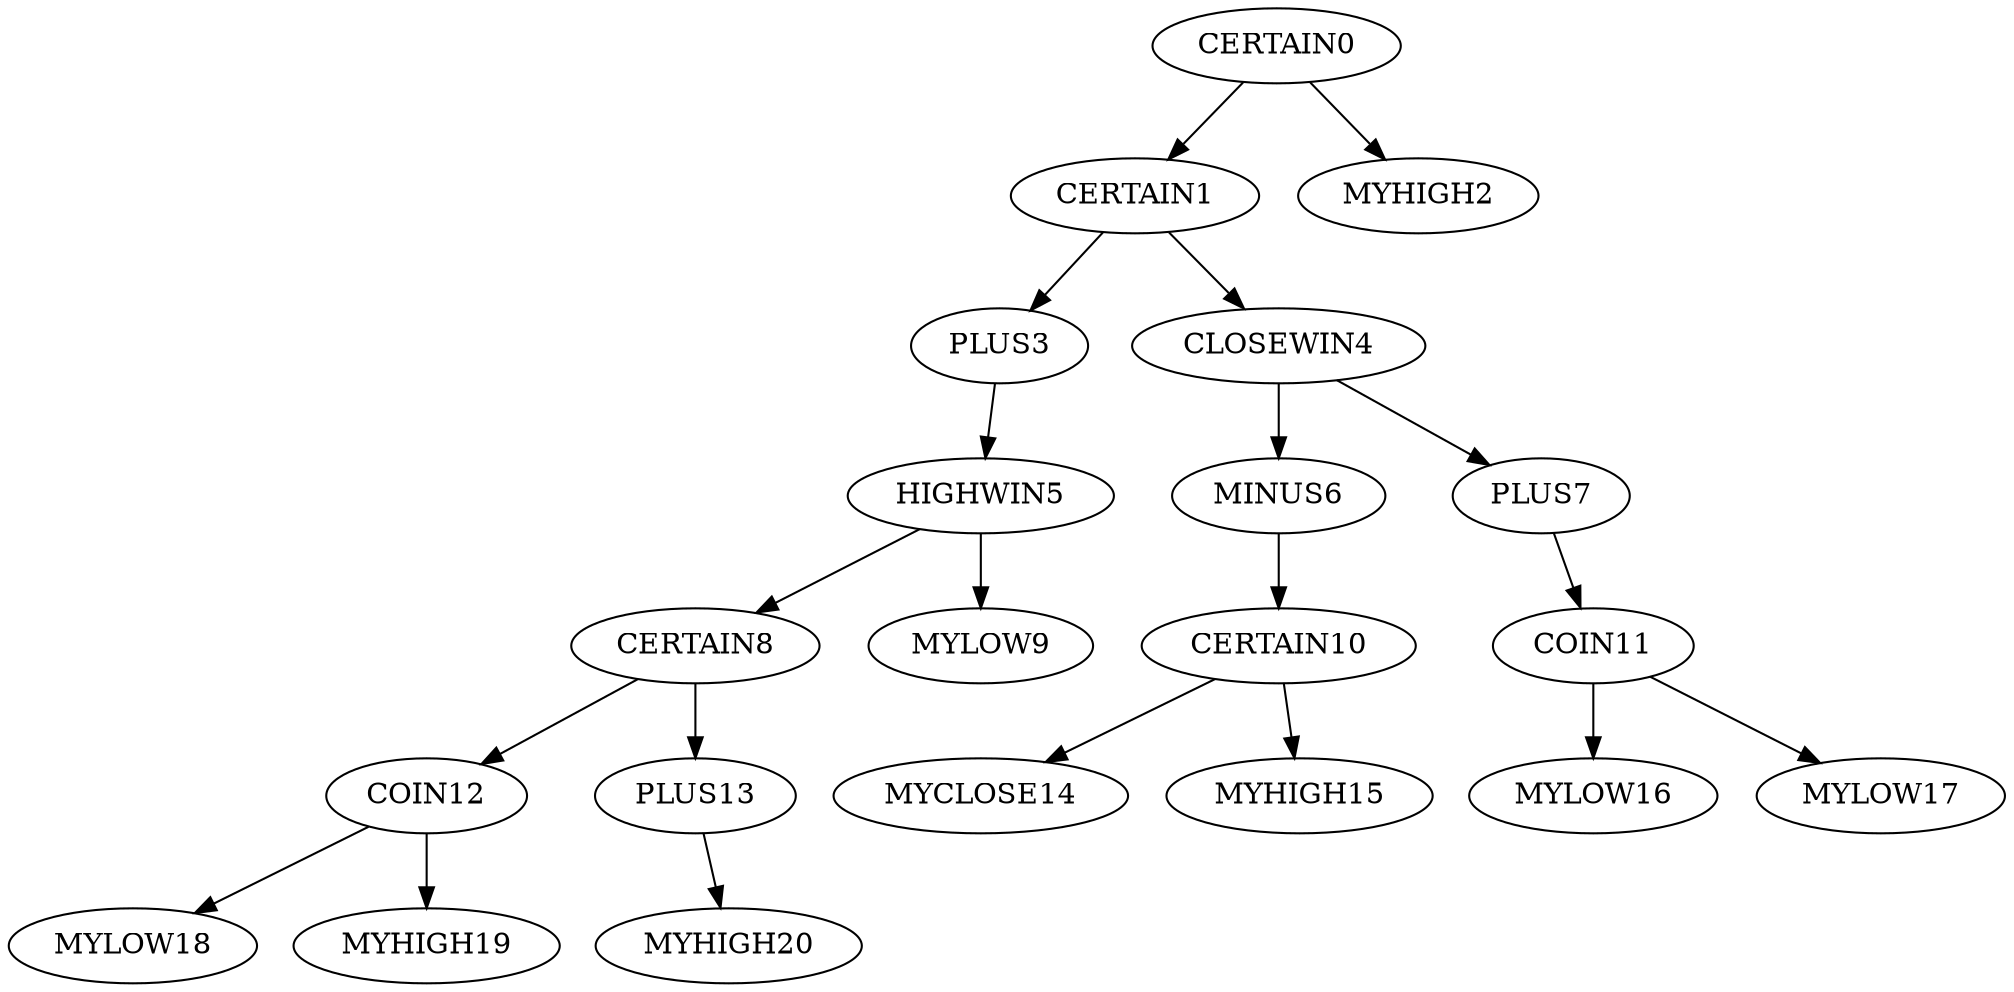 digraph T {
	CERTAIN0 -> CERTAIN1;
	CERTAIN0 -> MYHIGH2;
	CERTAIN1 -> PLUS3;
	CERTAIN1 -> CLOSEWIN4;
	PLUS3 -> HIGHWIN5;
	CLOSEWIN4 -> MINUS6;
	CLOSEWIN4 -> PLUS7;
	HIGHWIN5 -> CERTAIN8;
	HIGHWIN5 -> MYLOW9;
	MINUS6 -> CERTAIN10;
	PLUS7 -> COIN11;
	CERTAIN8 -> COIN12;
	CERTAIN8 -> PLUS13;
	CERTAIN10 -> MYCLOSE14;
	CERTAIN10 -> MYHIGH15;
	COIN11 -> MYLOW16;
	COIN11 -> MYLOW17;
	COIN12 -> MYLOW18;
	COIN12 -> MYHIGH19;
	PLUS13 -> MYHIGH20;
}